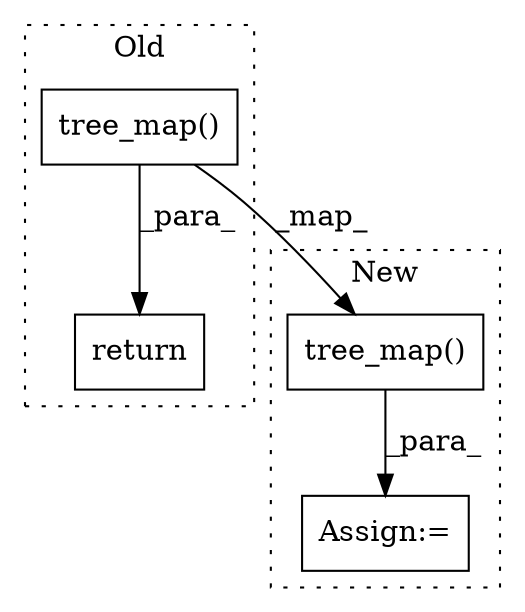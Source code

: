digraph G {
subgraph cluster0 {
1 [label="tree_map()" a="75" s="5110,5172" l="13,1" shape="box"];
4 [label="return" a="93" s="5103" l="7" shape="box"];
label = "Old";
style="dotted";
}
subgraph cluster1 {
2 [label="tree_map()" a="75" s="5550,5612" l="13,1" shape="box"];
3 [label="Assign:=" a="68" s="5547" l="3" shape="box"];
label = "New";
style="dotted";
}
1 -> 4 [label="_para_"];
1 -> 2 [label="_map_"];
2 -> 3 [label="_para_"];
}